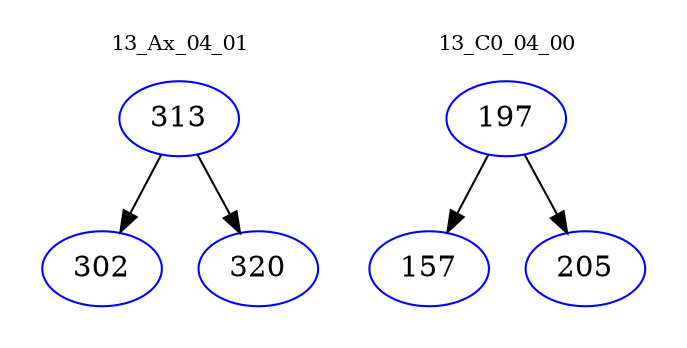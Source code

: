 digraph{
subgraph cluster_0 {
color = white
label = "13_Ax_04_01";
fontsize=10;
T0_313 [label="313", color="blue"]
T0_313 -> T0_302 [color="black"]
T0_302 [label="302", color="blue"]
T0_313 -> T0_320 [color="black"]
T0_320 [label="320", color="blue"]
}
subgraph cluster_1 {
color = white
label = "13_C0_04_00";
fontsize=10;
T1_197 [label="197", color="blue"]
T1_197 -> T1_157 [color="black"]
T1_157 [label="157", color="blue"]
T1_197 -> T1_205 [color="black"]
T1_205 [label="205", color="blue"]
}
}
